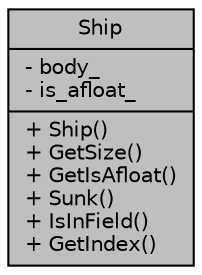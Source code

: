 digraph "Ship"
{
  edge [fontname="Helvetica",fontsize="10",labelfontname="Helvetica",labelfontsize="10"];
  node [fontname="Helvetica",fontsize="10",shape=record];
  Node1 [label="{Ship\n|- body_\l- is_afloat_\l|+ Ship()\l+ GetSize()\l+ GetIsAfloat()\l+ Sunk()\l+ IsInField()\l+ GetIndex()\l}",height=0.2,width=0.4,color="black", fillcolor="grey75", style="filled", fontcolor="black"];
}
